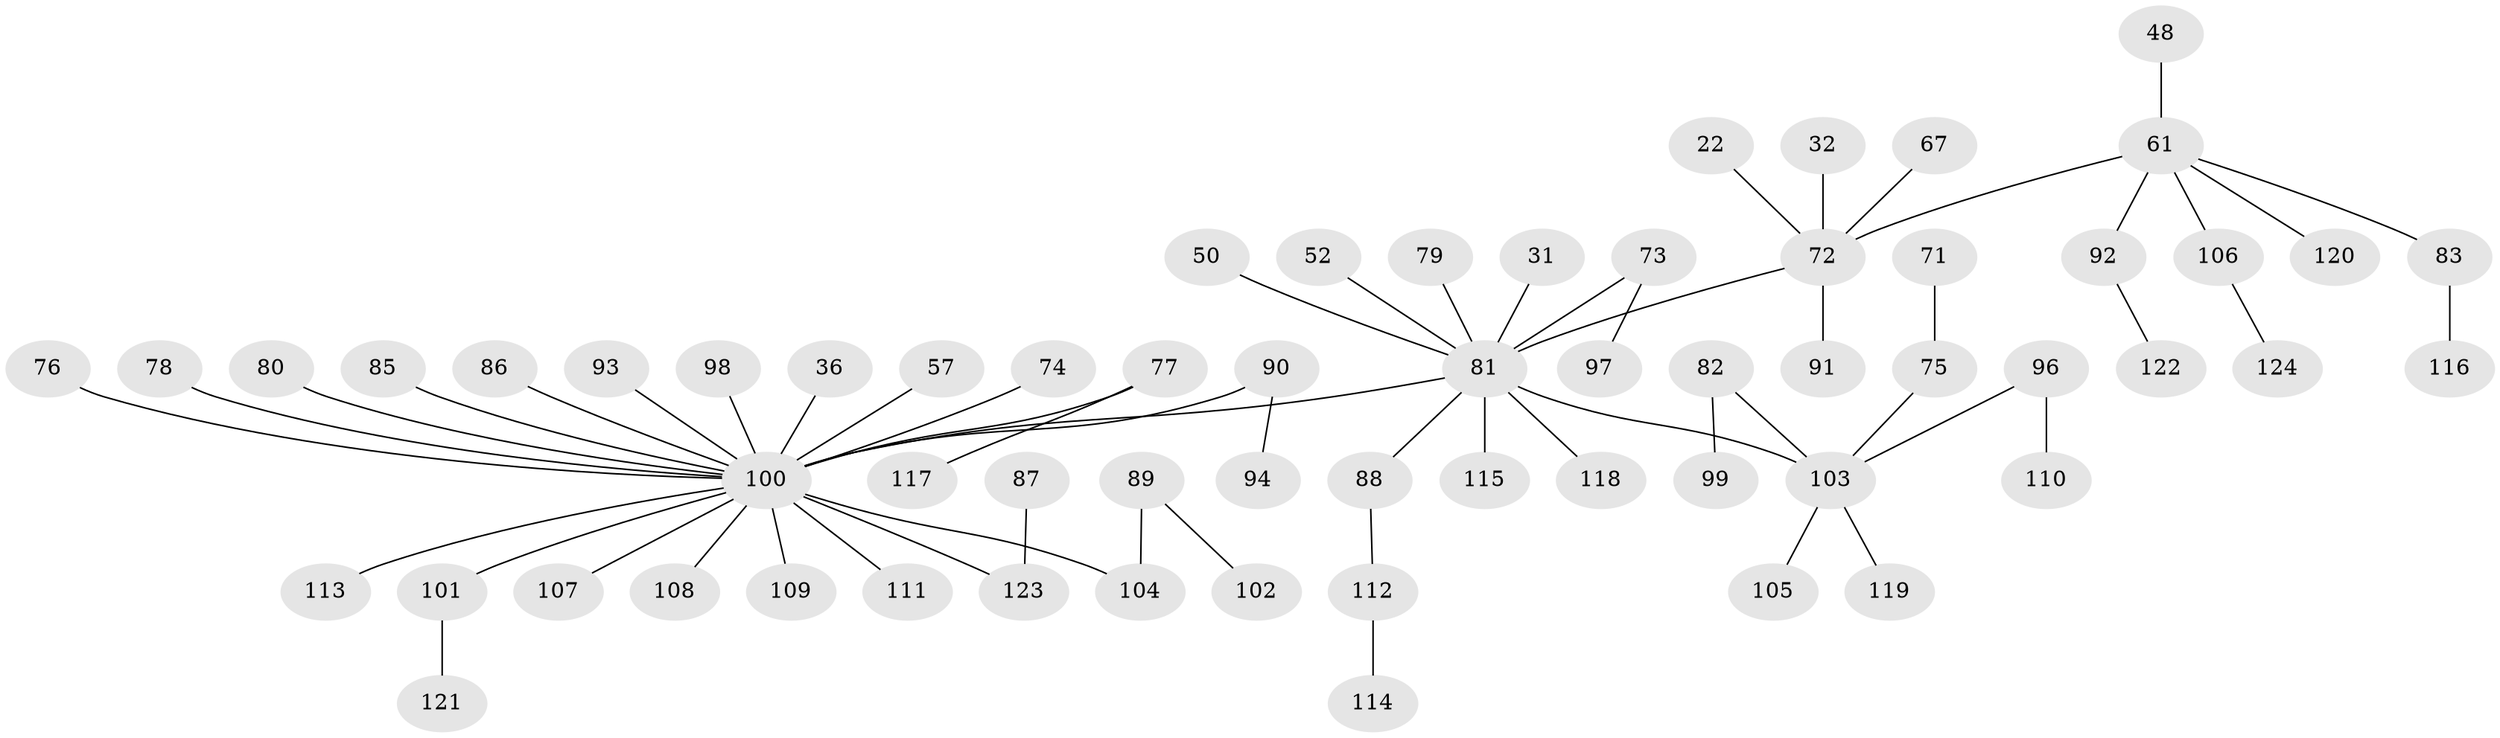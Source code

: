 // original degree distribution, {2: 0.2903225806451613, 7: 0.03225806451612903, 5: 0.016129032258064516, 8: 0.008064516129032258, 4: 0.04838709677419355, 1: 0.47580645161290325, 3: 0.12096774193548387, 6: 0.008064516129032258}
// Generated by graph-tools (version 1.1) at 2025/42/03/09/25 04:42:24]
// undirected, 62 vertices, 61 edges
graph export_dot {
graph [start="1"]
  node [color=gray90,style=filled];
  22;
  31;
  32;
  36;
  48;
  50 [super="+45"];
  52 [super="+46+47"];
  57;
  61 [super="+39+41"];
  67;
  71;
  72 [super="+29"];
  73;
  74;
  75 [super="+56"];
  76;
  77;
  78 [super="+40"];
  79;
  80;
  81 [super="+53+69+21"];
  82;
  83 [super="+68"];
  85;
  86;
  87;
  88;
  89;
  90 [super="+84"];
  91;
  92;
  93;
  94;
  96 [super="+62"];
  97;
  98;
  99;
  100 [super="+95"];
  101;
  102;
  103 [super="+16"];
  104 [super="+66"];
  105;
  106;
  107;
  108;
  109;
  110;
  111;
  112;
  113;
  114;
  115;
  116;
  117;
  118;
  119 [super="+65"];
  120;
  121;
  122;
  123 [super="+27+70"];
  124;
  22 -- 72;
  31 -- 81;
  32 -- 72;
  36 -- 100;
  48 -- 61;
  50 -- 81;
  52 -- 81;
  57 -- 100;
  61 -- 92;
  61 -- 120;
  61 -- 106;
  61 -- 72 [weight=2];
  61 -- 83;
  67 -- 72;
  71 -- 75;
  72 -- 91;
  72 -- 81;
  73 -- 97;
  73 -- 81;
  74 -- 100;
  75 -- 103;
  76 -- 100;
  77 -- 117;
  77 -- 100;
  78 -- 100;
  79 -- 81;
  80 -- 100;
  81 -- 115;
  81 -- 118;
  81 -- 100 [weight=2];
  81 -- 103 [weight=2];
  81 -- 88;
  82 -- 99;
  82 -- 103;
  83 -- 116;
  85 -- 100;
  86 -- 100;
  87 -- 123;
  88 -- 112;
  89 -- 102;
  89 -- 104;
  90 -- 94;
  90 -- 100;
  92 -- 122;
  93 -- 100;
  96 -- 110;
  96 -- 103;
  98 -- 100;
  100 -- 101;
  100 -- 107;
  100 -- 108;
  100 -- 109;
  100 -- 111;
  100 -- 113;
  100 -- 123;
  100 -- 104;
  101 -- 121;
  103 -- 105;
  103 -- 119;
  106 -- 124;
  112 -- 114;
}
